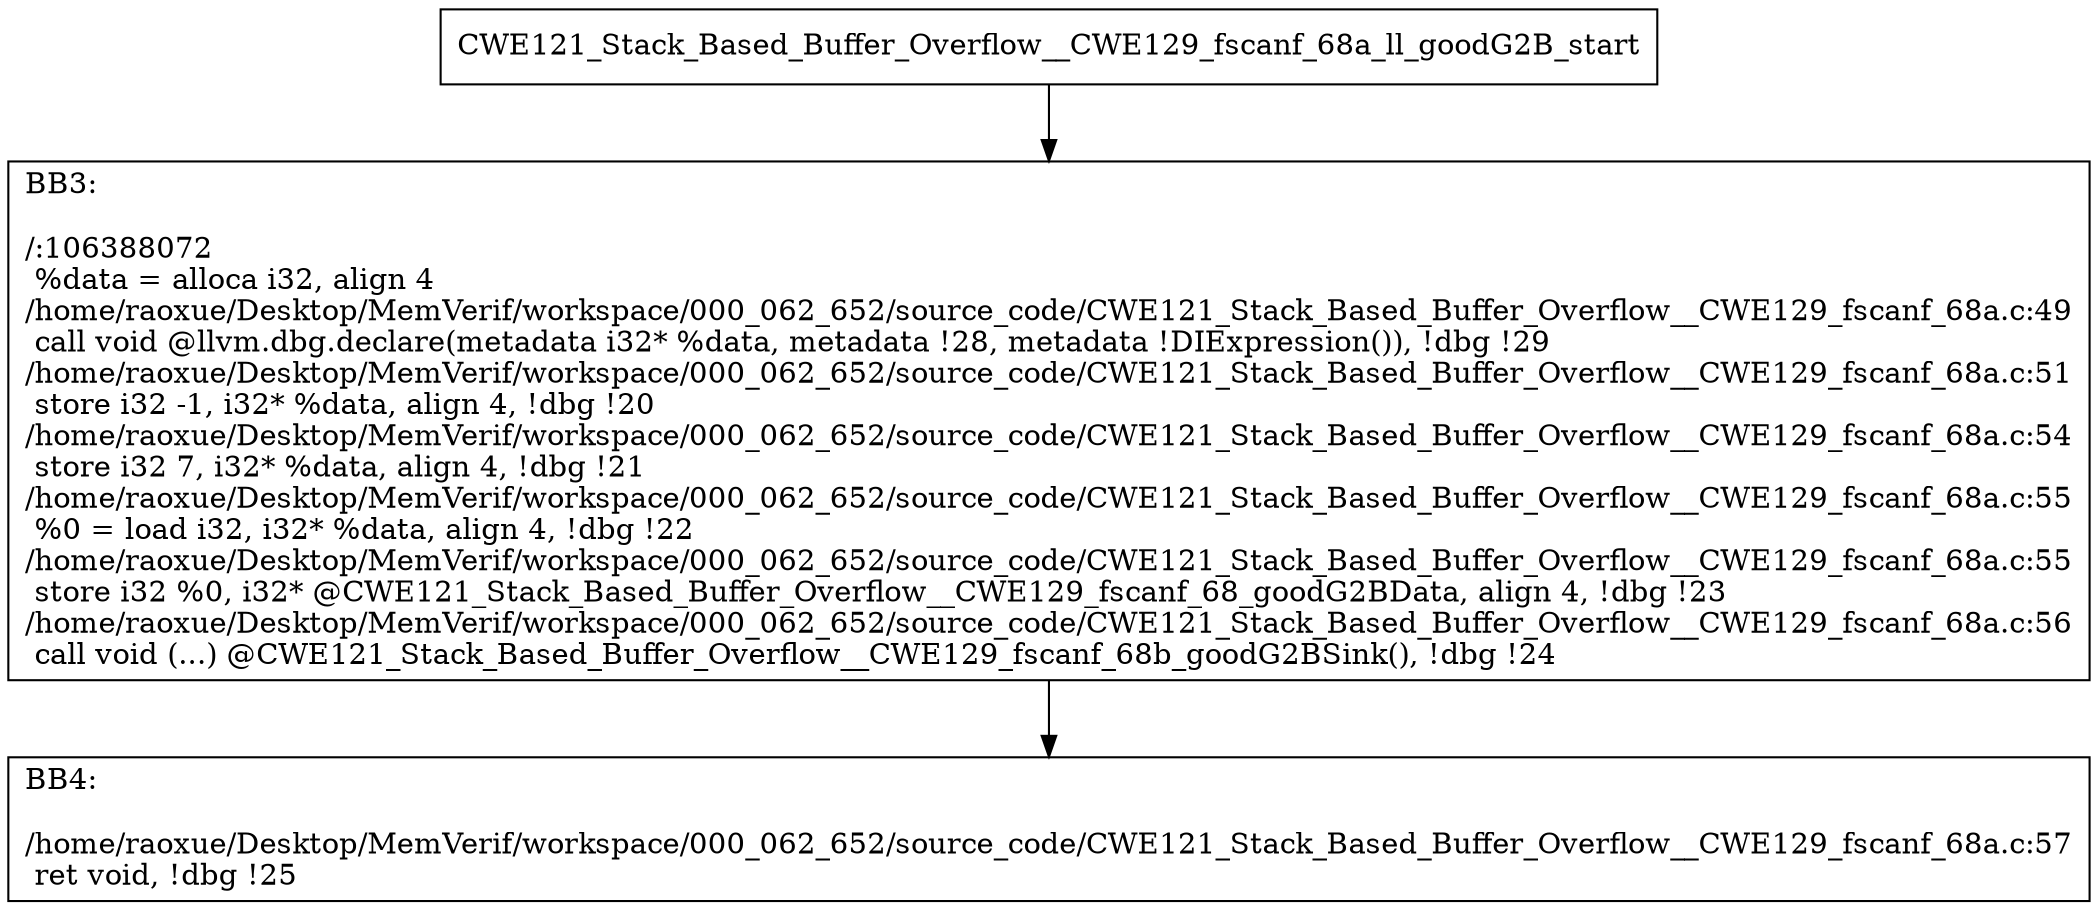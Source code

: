 digraph "CFG for'CWE121_Stack_Based_Buffer_Overflow__CWE129_fscanf_68a_ll_goodG2B' function" {
	BBCWE121_Stack_Based_Buffer_Overflow__CWE129_fscanf_68a_ll_goodG2B_start[shape=record,label="{CWE121_Stack_Based_Buffer_Overflow__CWE129_fscanf_68a_ll_goodG2B_start}"];
	BBCWE121_Stack_Based_Buffer_Overflow__CWE129_fscanf_68a_ll_goodG2B_start-> CWE121_Stack_Based_Buffer_Overflow__CWE129_fscanf_68a_ll_goodG2BBB3;
	CWE121_Stack_Based_Buffer_Overflow__CWE129_fscanf_68a_ll_goodG2BBB3 [shape=record, label="{BB3:\l\l/:106388072\l
  %data = alloca i32, align 4\l
/home/raoxue/Desktop/MemVerif/workspace/000_062_652/source_code/CWE121_Stack_Based_Buffer_Overflow__CWE129_fscanf_68a.c:49\l
  call void @llvm.dbg.declare(metadata i32* %data, metadata !28, metadata !DIExpression()), !dbg !29\l
/home/raoxue/Desktop/MemVerif/workspace/000_062_652/source_code/CWE121_Stack_Based_Buffer_Overflow__CWE129_fscanf_68a.c:51\l
  store i32 -1, i32* %data, align 4, !dbg !20\l
/home/raoxue/Desktop/MemVerif/workspace/000_062_652/source_code/CWE121_Stack_Based_Buffer_Overflow__CWE129_fscanf_68a.c:54\l
  store i32 7, i32* %data, align 4, !dbg !21\l
/home/raoxue/Desktop/MemVerif/workspace/000_062_652/source_code/CWE121_Stack_Based_Buffer_Overflow__CWE129_fscanf_68a.c:55\l
  %0 = load i32, i32* %data, align 4, !dbg !22\l
/home/raoxue/Desktop/MemVerif/workspace/000_062_652/source_code/CWE121_Stack_Based_Buffer_Overflow__CWE129_fscanf_68a.c:55\l
  store i32 %0, i32* @CWE121_Stack_Based_Buffer_Overflow__CWE129_fscanf_68_goodG2BData, align 4, !dbg !23\l
/home/raoxue/Desktop/MemVerif/workspace/000_062_652/source_code/CWE121_Stack_Based_Buffer_Overflow__CWE129_fscanf_68a.c:56\l
  call void (...) @CWE121_Stack_Based_Buffer_Overflow__CWE129_fscanf_68b_goodG2BSink(), !dbg !24\l
}"];
	CWE121_Stack_Based_Buffer_Overflow__CWE129_fscanf_68a_ll_goodG2BBB3-> CWE121_Stack_Based_Buffer_Overflow__CWE129_fscanf_68a_ll_goodG2BBB4;
	CWE121_Stack_Based_Buffer_Overflow__CWE129_fscanf_68a_ll_goodG2BBB4 [shape=record, label="{BB4:\l\l/home/raoxue/Desktop/MemVerif/workspace/000_062_652/source_code/CWE121_Stack_Based_Buffer_Overflow__CWE129_fscanf_68a.c:57\l
  ret void, !dbg !25\l
}"];
}

